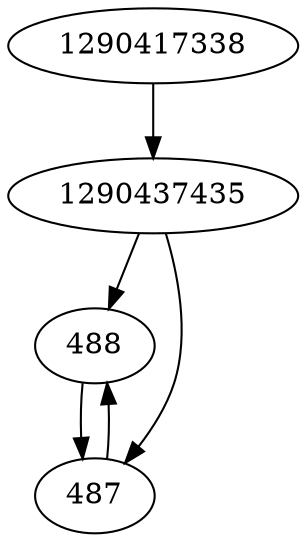 strict digraph  {
488;
1290417338;
1290437435;
487;
488 -> 487;
1290417338 -> 1290437435;
1290437435 -> 487;
1290437435 -> 488;
487 -> 488;
}
